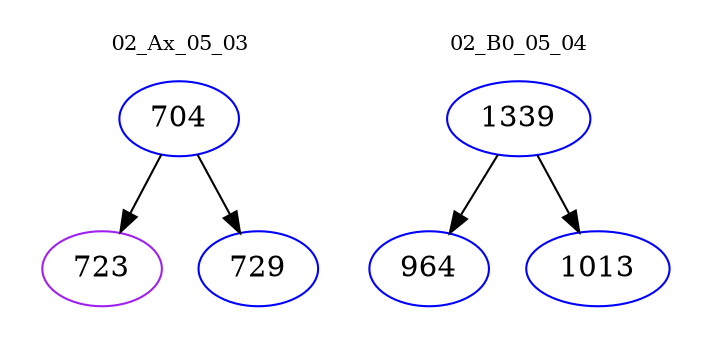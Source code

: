 digraph{
subgraph cluster_0 {
color = white
label = "02_Ax_05_03";
fontsize=10;
T0_704 [label="704", color="blue"]
T0_704 -> T0_723 [color="black"]
T0_723 [label="723", color="purple"]
T0_704 -> T0_729 [color="black"]
T0_729 [label="729", color="blue"]
}
subgraph cluster_1 {
color = white
label = "02_B0_05_04";
fontsize=10;
T1_1339 [label="1339", color="blue"]
T1_1339 -> T1_964 [color="black"]
T1_964 [label="964", color="blue"]
T1_1339 -> T1_1013 [color="black"]
T1_1013 [label="1013", color="blue"]
}
}
